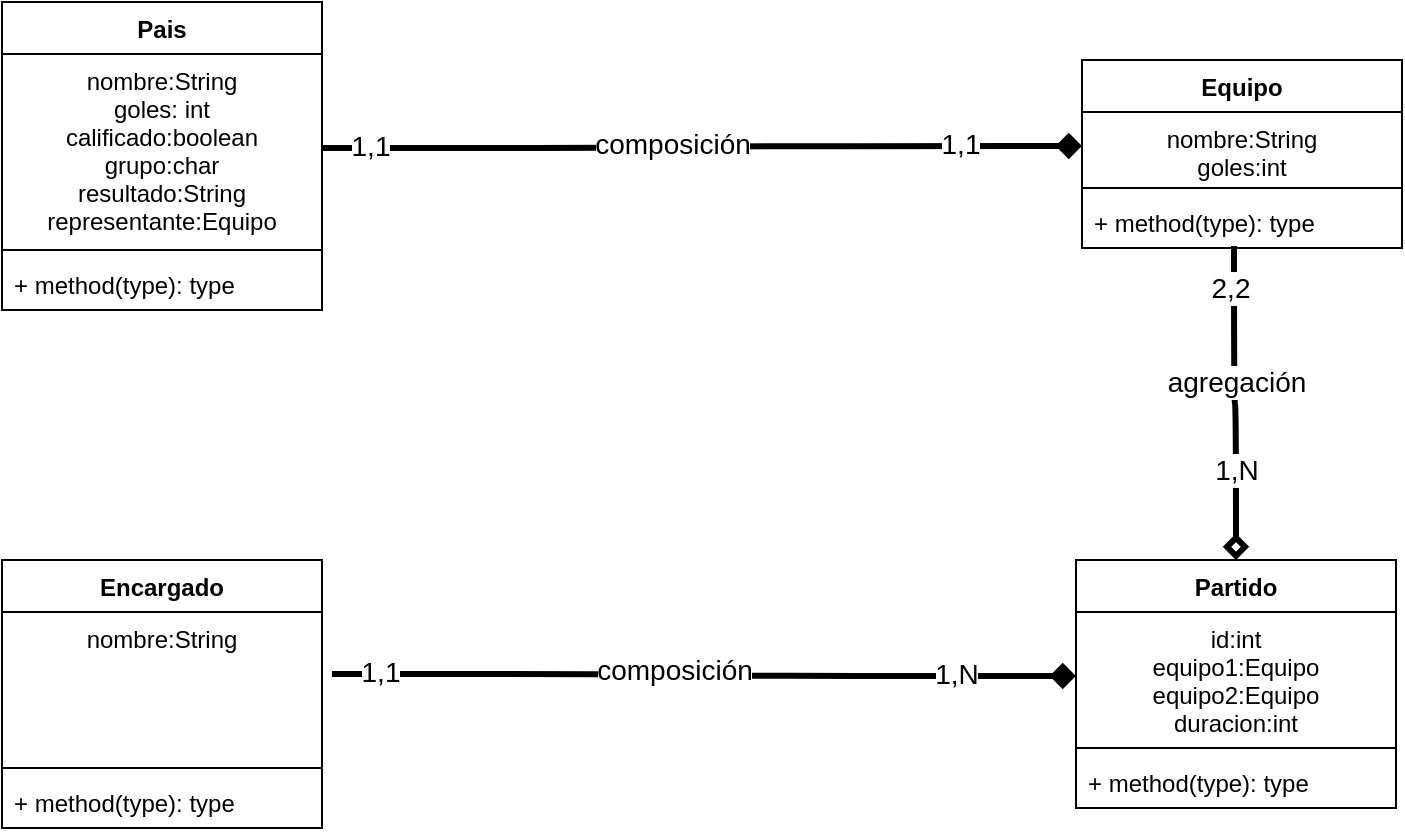 <mxfile version="20.5.1" type="device"><diagram id="YxrOsbZq05XJbHLrZ8CB" name="Página-1"><mxGraphModel dx="868" dy="482" grid="1" gridSize="10" guides="1" tooltips="1" connect="1" arrows="1" fold="1" page="1" pageScale="1" pageWidth="827" pageHeight="1169" math="0" shadow="0"><root><mxCell id="0"/><mxCell id="1" parent="0"/><mxCell id="3sYGoPJZpkE0Ql2hxxVY-6" value="Pais" style="swimlane;fontStyle=1;align=center;verticalAlign=top;childLayout=stackLayout;horizontal=1;startSize=26;horizontalStack=0;resizeParent=1;resizeParentMax=0;resizeLast=0;collapsible=1;marginBottom=0;" vertex="1" parent="1"><mxGeometry x="80" y="31" width="160" height="154" as="geometry"/></mxCell><mxCell id="3sYGoPJZpkE0Ql2hxxVY-7" value="nombre:String&#10;goles: int&#10;calificado:boolean&#10;grupo:char&#10;resultado:String&#10;representante:Equipo" style="text;strokeColor=none;fillColor=none;align=center;verticalAlign=top;spacingLeft=4;spacingRight=4;overflow=hidden;rotatable=0;points=[[0,0.5],[1,0.5]];portConstraint=eastwest;" vertex="1" parent="3sYGoPJZpkE0Ql2hxxVY-6"><mxGeometry y="26" width="160" height="94" as="geometry"/></mxCell><mxCell id="3sYGoPJZpkE0Ql2hxxVY-8" value="" style="line;strokeWidth=1;fillColor=none;align=left;verticalAlign=middle;spacingTop=-1;spacingLeft=3;spacingRight=3;rotatable=0;labelPosition=right;points=[];portConstraint=eastwest;strokeColor=inherit;" vertex="1" parent="3sYGoPJZpkE0Ql2hxxVY-6"><mxGeometry y="120" width="160" height="8" as="geometry"/></mxCell><mxCell id="3sYGoPJZpkE0Ql2hxxVY-9" value="+ method(type): type" style="text;strokeColor=none;fillColor=none;align=left;verticalAlign=top;spacingLeft=4;spacingRight=4;overflow=hidden;rotatable=0;points=[[0,0.5],[1,0.5]];portConstraint=eastwest;" vertex="1" parent="3sYGoPJZpkE0Ql2hxxVY-6"><mxGeometry y="128" width="160" height="26" as="geometry"/></mxCell><mxCell id="3sYGoPJZpkE0Ql2hxxVY-10" value="Equipo" style="swimlane;fontStyle=1;align=center;verticalAlign=top;childLayout=stackLayout;horizontal=1;startSize=26;horizontalStack=0;resizeParent=1;resizeParentMax=0;resizeLast=0;collapsible=1;marginBottom=0;" vertex="1" parent="1"><mxGeometry x="620" y="60" width="160" height="94" as="geometry"/></mxCell><mxCell id="3sYGoPJZpkE0Ql2hxxVY-11" value="nombre:String&#10;goles:int&#10;" style="text;strokeColor=none;fillColor=none;align=center;verticalAlign=top;spacingLeft=4;spacingRight=4;overflow=hidden;rotatable=0;points=[[0,0.5],[1,0.5]];portConstraint=eastwest;" vertex="1" parent="3sYGoPJZpkE0Ql2hxxVY-10"><mxGeometry y="26" width="160" height="34" as="geometry"/></mxCell><mxCell id="3sYGoPJZpkE0Ql2hxxVY-12" value="" style="line;strokeWidth=1;fillColor=none;align=left;verticalAlign=middle;spacingTop=-1;spacingLeft=3;spacingRight=3;rotatable=0;labelPosition=right;points=[];portConstraint=eastwest;strokeColor=inherit;" vertex="1" parent="3sYGoPJZpkE0Ql2hxxVY-10"><mxGeometry y="60" width="160" height="8" as="geometry"/></mxCell><mxCell id="3sYGoPJZpkE0Ql2hxxVY-13" value="+ method(type): type" style="text;strokeColor=none;fillColor=none;align=left;verticalAlign=top;spacingLeft=4;spacingRight=4;overflow=hidden;rotatable=0;points=[[0,0.5],[1,0.5]];portConstraint=eastwest;" vertex="1" parent="3sYGoPJZpkE0Ql2hxxVY-10"><mxGeometry y="68" width="160" height="26" as="geometry"/></mxCell><mxCell id="3sYGoPJZpkE0Ql2hxxVY-14" style="edgeStyle=orthogonalEdgeStyle;curved=1;rounded=0;orthogonalLoop=1;jettySize=auto;html=1;exitX=1;exitY=0.5;exitDx=0;exitDy=0;entryX=0;entryY=0.5;entryDx=0;entryDy=0;endArrow=diamond;endFill=1;strokeWidth=3;" edge="1" parent="1" source="3sYGoPJZpkE0Ql2hxxVY-7" target="3sYGoPJZpkE0Ql2hxxVY-11"><mxGeometry relative="1" as="geometry"/></mxCell><mxCell id="3sYGoPJZpkE0Ql2hxxVY-15" value="composición" style="edgeLabel;html=1;align=center;verticalAlign=middle;resizable=0;points=[];fontSize=14;" vertex="1" connectable="0" parent="3sYGoPJZpkE0Ql2hxxVY-14"><mxGeometry x="-0.084" relative="1" as="geometry"><mxPoint y="-2" as="offset"/></mxGeometry></mxCell><mxCell id="3sYGoPJZpkE0Ql2hxxVY-38" value="1,1" style="edgeLabel;html=1;align=center;verticalAlign=middle;resizable=0;points=[];fontSize=14;" vertex="1" connectable="0" parent="3sYGoPJZpkE0Ql2hxxVY-14"><mxGeometry x="0.837" y="-2" relative="1" as="geometry"><mxPoint x="-30" y="-3" as="offset"/></mxGeometry></mxCell><mxCell id="3sYGoPJZpkE0Ql2hxxVY-39" value="1,1" style="edgeLabel;html=1;align=center;verticalAlign=middle;resizable=0;points=[];fontSize=14;" vertex="1" connectable="0" parent="3sYGoPJZpkE0Ql2hxxVY-14"><mxGeometry x="-0.874" y="-1" relative="1" as="geometry"><mxPoint y="-2" as="offset"/></mxGeometry></mxCell><mxCell id="3sYGoPJZpkE0Ql2hxxVY-16" value="Partido" style="swimlane;fontStyle=1;align=center;verticalAlign=top;childLayout=stackLayout;horizontal=1;startSize=26;horizontalStack=0;resizeParent=1;resizeParentMax=0;resizeLast=0;collapsible=1;marginBottom=0;" vertex="1" parent="1"><mxGeometry x="617" y="310" width="160" height="124" as="geometry"/></mxCell><mxCell id="3sYGoPJZpkE0Ql2hxxVY-17" value="id:int&#10;equipo1:Equipo&#10;equipo2:Equipo&#10;duracion:int" style="text;strokeColor=none;fillColor=none;align=center;verticalAlign=top;spacingLeft=4;spacingRight=4;overflow=hidden;rotatable=0;points=[[0,0.5],[1,0.5]];portConstraint=eastwest;" vertex="1" parent="3sYGoPJZpkE0Ql2hxxVY-16"><mxGeometry y="26" width="160" height="64" as="geometry"/></mxCell><mxCell id="3sYGoPJZpkE0Ql2hxxVY-18" value="" style="line;strokeWidth=1;fillColor=none;align=left;verticalAlign=middle;spacingTop=-1;spacingLeft=3;spacingRight=3;rotatable=0;labelPosition=right;points=[];portConstraint=eastwest;strokeColor=inherit;" vertex="1" parent="3sYGoPJZpkE0Ql2hxxVY-16"><mxGeometry y="90" width="160" height="8" as="geometry"/></mxCell><mxCell id="3sYGoPJZpkE0Ql2hxxVY-19" value="+ method(type): type" style="text;strokeColor=none;fillColor=none;align=left;verticalAlign=top;spacingLeft=4;spacingRight=4;overflow=hidden;rotatable=0;points=[[0,0.5],[1,0.5]];portConstraint=eastwest;" vertex="1" parent="3sYGoPJZpkE0Ql2hxxVY-16"><mxGeometry y="98" width="160" height="26" as="geometry"/></mxCell><mxCell id="3sYGoPJZpkE0Ql2hxxVY-36" style="edgeStyle=orthogonalEdgeStyle;curved=1;rounded=0;orthogonalLoop=1;jettySize=auto;html=1;exitX=0.5;exitY=0;exitDx=0;exitDy=0;entryX=0.475;entryY=0.962;entryDx=0;entryDy=0;endArrow=none;endFill=0;entryPerimeter=0;startArrow=diamond;startFill=0;strokeWidth=3;" edge="1" parent="1" source="3sYGoPJZpkE0Ql2hxxVY-16" target="3sYGoPJZpkE0Ql2hxxVY-13"><mxGeometry relative="1" as="geometry"><mxPoint x="360" y="250" as="sourcePoint"/><mxPoint x="740" y="250" as="targetPoint"/></mxGeometry></mxCell><mxCell id="3sYGoPJZpkE0Ql2hxxVY-37" value="agregación" style="edgeLabel;html=1;align=center;verticalAlign=middle;resizable=0;points=[];fontSize=14;" vertex="1" connectable="0" parent="3sYGoPJZpkE0Ql2hxxVY-36"><mxGeometry x="-0.084" relative="1" as="geometry"><mxPoint y="-17" as="offset"/></mxGeometry></mxCell><mxCell id="3sYGoPJZpkE0Ql2hxxVY-40" value="2,2" style="edgeLabel;html=1;align=center;verticalAlign=middle;resizable=0;points=[];fontSize=14;" vertex="1" connectable="0" parent="3sYGoPJZpkE0Ql2hxxVY-36"><mxGeometry x="0.739" y="2" relative="1" as="geometry"><mxPoint as="offset"/></mxGeometry></mxCell><mxCell id="3sYGoPJZpkE0Ql2hxxVY-41" value="1,N" style="edgeLabel;html=1;align=center;verticalAlign=middle;resizable=0;points=[];fontSize=14;" vertex="1" connectable="0" parent="3sYGoPJZpkE0Ql2hxxVY-36"><mxGeometry x="-0.725" y="-2" relative="1" as="geometry"><mxPoint x="-2" y="-24" as="offset"/></mxGeometry></mxCell><mxCell id="3sYGoPJZpkE0Ql2hxxVY-42" value="Encargado" style="swimlane;fontStyle=1;align=center;verticalAlign=top;childLayout=stackLayout;horizontal=1;startSize=26;horizontalStack=0;resizeParent=1;resizeParentMax=0;resizeLast=0;collapsible=1;marginBottom=0;" vertex="1" parent="1"><mxGeometry x="80" y="310" width="160" height="134" as="geometry"/></mxCell><mxCell id="3sYGoPJZpkE0Ql2hxxVY-43" value="nombre:String&#10;" style="text;strokeColor=none;fillColor=none;align=center;verticalAlign=top;spacingLeft=4;spacingRight=4;overflow=hidden;rotatable=0;points=[[0,0.5],[1,0.5]];portConstraint=eastwest;" vertex="1" parent="3sYGoPJZpkE0Ql2hxxVY-42"><mxGeometry y="26" width="160" height="74" as="geometry"/></mxCell><mxCell id="3sYGoPJZpkE0Ql2hxxVY-44" value="" style="line;strokeWidth=1;fillColor=none;align=left;verticalAlign=middle;spacingTop=-1;spacingLeft=3;spacingRight=3;rotatable=0;labelPosition=right;points=[];portConstraint=eastwest;strokeColor=inherit;" vertex="1" parent="3sYGoPJZpkE0Ql2hxxVY-42"><mxGeometry y="100" width="160" height="8" as="geometry"/></mxCell><mxCell id="3sYGoPJZpkE0Ql2hxxVY-45" value="+ method(type): type" style="text;strokeColor=none;fillColor=none;align=left;verticalAlign=top;spacingLeft=4;spacingRight=4;overflow=hidden;rotatable=0;points=[[0,0.5],[1,0.5]];portConstraint=eastwest;" vertex="1" parent="3sYGoPJZpkE0Ql2hxxVY-42"><mxGeometry y="108" width="160" height="26" as="geometry"/></mxCell><mxCell id="3sYGoPJZpkE0Ql2hxxVY-46" style="edgeStyle=orthogonalEdgeStyle;curved=1;rounded=0;orthogonalLoop=1;jettySize=auto;html=1;exitX=1.031;exitY=0.419;exitDx=0;exitDy=0;entryX=0;entryY=0.5;entryDx=0;entryDy=0;endArrow=diamond;endFill=1;strokeWidth=3;exitPerimeter=0;" edge="1" parent="1" source="3sYGoPJZpkE0Ql2hxxVY-43" target="3sYGoPJZpkE0Ql2hxxVY-17"><mxGeometry relative="1" as="geometry"><mxPoint x="260" y="368" as="sourcePoint"/><mxPoint x="640" y="367" as="targetPoint"/></mxGeometry></mxCell><mxCell id="3sYGoPJZpkE0Ql2hxxVY-47" value="composición" style="edgeLabel;html=1;align=center;verticalAlign=middle;resizable=0;points=[];fontSize=14;" vertex="1" connectable="0" parent="3sYGoPJZpkE0Ql2hxxVY-46"><mxGeometry x="-0.084" relative="1" as="geometry"><mxPoint y="-2" as="offset"/></mxGeometry></mxCell><mxCell id="3sYGoPJZpkE0Ql2hxxVY-48" value="1,N" style="edgeLabel;html=1;align=center;verticalAlign=middle;resizable=0;points=[];fontSize=14;" vertex="1" connectable="0" parent="3sYGoPJZpkE0Ql2hxxVY-46"><mxGeometry x="0.837" y="-2" relative="1" as="geometry"><mxPoint x="-30" y="-3" as="offset"/></mxGeometry></mxCell><mxCell id="3sYGoPJZpkE0Ql2hxxVY-49" value="1,1" style="edgeLabel;html=1;align=center;verticalAlign=middle;resizable=0;points=[];fontSize=14;" vertex="1" connectable="0" parent="3sYGoPJZpkE0Ql2hxxVY-46"><mxGeometry x="-0.874" y="-1" relative="1" as="geometry"><mxPoint y="-2" as="offset"/></mxGeometry></mxCell></root></mxGraphModel></diagram></mxfile>